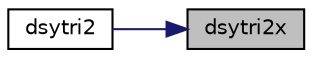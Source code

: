 digraph "dsytri2x"
{
 // LATEX_PDF_SIZE
  edge [fontname="Helvetica",fontsize="10",labelfontname="Helvetica",labelfontsize="10"];
  node [fontname="Helvetica",fontsize="10",shape=record];
  rankdir="RL";
  Node1 [label="dsytri2x",height=0.2,width=0.4,color="black", fillcolor="grey75", style="filled", fontcolor="black",tooltip="DSYTRI2X"];
  Node1 -> Node2 [dir="back",color="midnightblue",fontsize="10",style="solid",fontname="Helvetica"];
  Node2 [label="dsytri2",height=0.2,width=0.4,color="black", fillcolor="white", style="filled",URL="$dsytri2_8f.html#a6a3be7737b1a49bb70bf6ac514b3ca34",tooltip="DSYTRI2"];
}

